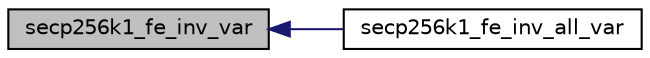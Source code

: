 digraph "secp256k1_fe_inv_var"
{
  edge [fontname="Helvetica",fontsize="10",labelfontname="Helvetica",labelfontsize="10"];
  node [fontname="Helvetica",fontsize="10",shape=record];
  rankdir="LR";
  Node38 [label="secp256k1_fe_inv_var",height=0.2,width=0.4,color="black", fillcolor="grey75", style="filled", fontcolor="black"];
  Node38 -> Node39 [dir="back",color="midnightblue",fontsize="10",style="solid",fontname="Helvetica"];
  Node39 [label="secp256k1_fe_inv_all_var",height=0.2,width=0.4,color="black", fillcolor="white", style="filled",URL="$d7/d0b/field__impl_8h.html#a728a757d8960973603be6f3b2aa13f4e"];
}
